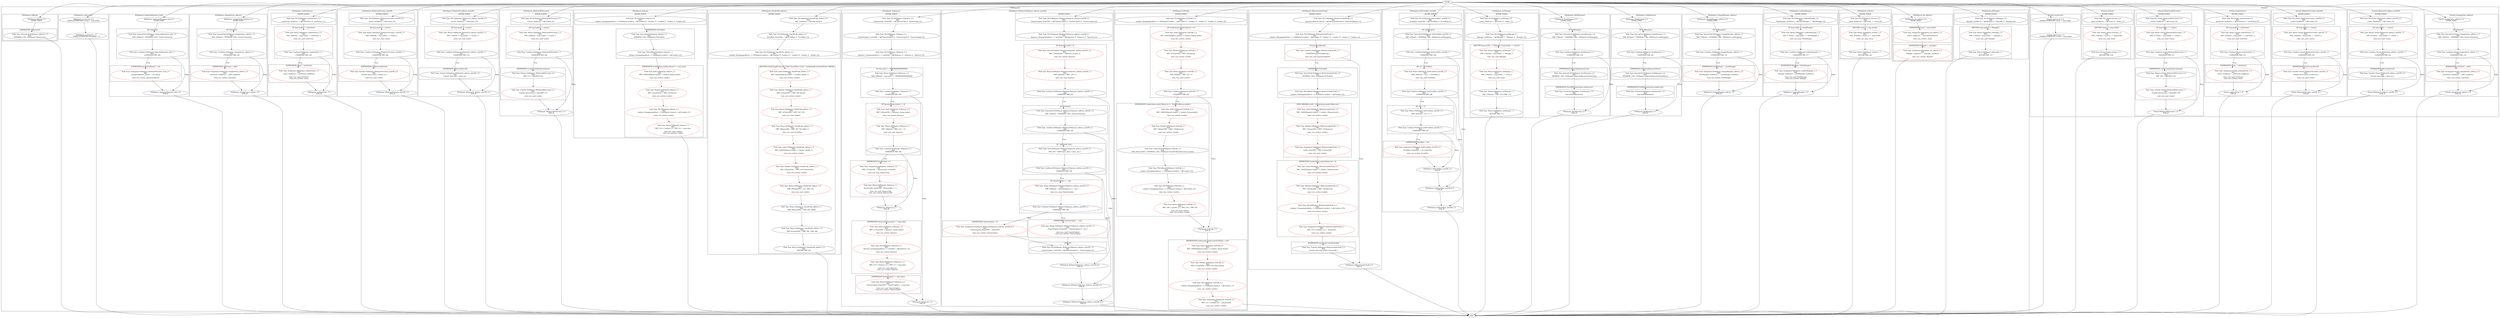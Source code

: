 strict digraph {
subgraph cluster_EthDeposit  {
label = "[EthDeposit]" 
subgraph cluster_EthDeposit_ToSponsor {
label = "[EthDeposit_ToSponsor]" 
subgraph cluster_EthDeposit_ToSponsor_1_0 {
label = "[IF msg.value >= 1000000000000000000]" 
"EthDeposit_ToSponsor_1_1" [label="Node Type: Condition EthDeposit_ToSponsor_1_1
SSA:
CONDITION TMP_189
" color="black"];

"EthDeposit_ToSponsor_1_0" [label="Node Type: Binary EthDeposit_ToSponsor_1_0
SSA:
TMP_189(bool) = msg.value >= 1000000000000000000
" color="black"];

}
subgraph cluster_EthDeposit_ToSponsor_2_0 {
label = "[IF Sponsors[msg.sender] == 0]" 
"EthDeposit_ToSponsor_2_0" [label="Node Type: Index EthDeposit_ToSponsor_2_0
SSA:
REF_116(uint256) -> Sponsors_1[msg.sender]

state_vars_written: Sponsors" color="red"];

"EthDeposit_ToSponsor_2_1" [label="Node Type: Binary EthDeposit_ToSponsor_2_1
SSA:
TMP_190(bool) = REF_116 == 0

state_vars_read: Sponsors" color="red"];

"EthDeposit_ToSponsor_2_2" [label="Node Type: Condition EthDeposit_ToSponsor_2_2
SSA:
CONDITION TMP_190
" color="black"];

}
subgraph cluster_EthDeposit_ToSponsor_3_0 {
label = "[EXPRESSION SponsorsQty ++]" 
"EthDeposit_ToSponsor_3_0" [label="Node Type: Assignment EthDeposit_ToSponsor_3_0
SSA:
TMP_191(uint256) := SponsorsQty_1(uint256)

state_vars_read: SponsorsQty" color="red"];

"EthDeposit_ToSponsor_3_1" [label="Node Type: Binary EthDeposit_ToSponsor_3_1
SSA:
SponsorsQty_2(uint256) = SponsorsQty_1 + 1

state_vars_read: SponsorsQty
state_vars_written: SponsorsQty" color="red"];

}
subgraph cluster_EthDeposit_ToSponsor_5_0 {
label = "[EXPRESSION Sponsors[msg.sender] += msg.value]" 
"EthDeposit_ToSponsor_5_0" [label="Node Type: Index EthDeposit_ToSponsor_5_0
SSA:
REF_117(uint256) -> Sponsors_1[msg.sender]

state_vars_written: Sponsors" color="red"];

"EthDeposit_ToSponsor_5_2" [label="Node Type: Binary EthDeposit_ToSponsor_5_2
SSA:
REF_117(-> Sponsors_2) = REF_117 + msg.value

state_vars_read: Sponsors
state_vars_written: Sponsors" color="red"];

"EthDeposit_ToSponsor_5_1" [label="Node Type: Phi EthDeposit_ToSponsor_5_1
SSA:
Sponsors_2(mapping(address => uint256)) := ϕ(['Sponsors_1'])

state_vars_written: Sponsors" color="red"];

}
subgraph cluster_EthDeposit_ToSponsor_6_0 {
label = "[EXPRESSION CharterCapital += msg.value]" 
"EthDeposit_ToSponsor_6_0" [label="Node Type: Binary EthDeposit_ToSponsor_6_0
SSA:
CharterCapital_2(uint256) = CharterCapital_1 + msg.value

state_vars_read: CharterCapital
state_vars_written: CharterCapital" color="red"];

}
subgraph cluster_EthDeposit_ToSponsor_0_0 {
label = "[ENTRY_POINT]" 
"EthDeposit_ToSponsor_0_0" [label="Node Type: Phi EthDeposit_ToSponsor_0_0
SSA:
SponsorsQty_1(uint256) := ϕ(['SponsorsQty_0', 'SponsorsQty_2'])
" color="black"];

"EthDeposit_ToSponsor_0_1" [label="Node Type: Phi EthDeposit_ToSponsor_0_1
SSA:
CharterCapital_1(uint256) := ϕ(['CharterCapital_2', 'CharterCapital_0', 'CharterCapital_4'])
" color="black"];

"EthDeposit_ToSponsor_0_2" [label="Node Type: Phi EthDeposit_ToSponsor_0_2
SSA:
Sponsors_1(mapping(address => uint256)) := ϕ(['Sponsors_3', 'Sponsors_2', 'Sponsors_0'])
" color="black"];

}
"EthDeposit_ToSponsor_7_0" [label="EthDeposit_ToSponsor_7_0
END_IF"];

"EthDeposit_ToSponsor_4_0" [label="EthDeposit_ToSponsor_4_0
END_IF"];

}
subgraph cluster_EthDeposit_canManage {
label = "[EthDeposit_canManage]" 
subgraph cluster_EthDeposit_canManage_1_0 {
label = "[RETURN (msg.sender == Manager || msg.sender == owner)]" 
"EthDeposit_canManage_1_1" [label="Node Type: Binary EthDeposit_canManage_1_1
SSA:
TMP_174(bool) = msg.sender == owner_2

state_vars_read: owner" color="red"];

"EthDeposit_canManage_1_2" [label="Node Type: Binary EthDeposit_canManage_1_2
SSA:
TMP_175(bool) = TMP_173 || TMP_174
" color="black"];

"EthDeposit_canManage_1_3" [label="Node Type: Return EthDeposit_canManage_1_3
SSA:
RETURN TMP_175
" color="black"];

"EthDeposit_canManage_1_0" [label="Node Type: Binary EthDeposit_canManage_1_0
SSA:
TMP_173(bool) = msg.sender == Manager_3

state_vars_read: Manager" color="red"];

}
subgraph cluster_EthDeposit_canManage_0_0 {
label = "[ENTRY_POINT]" 
"EthDeposit_canManage_0_0" [label="Node Type: Phi EthDeposit_canManage_0_0
SSA:
owner_2(address) := ϕ(['owner_0', 'owner_1'])
" color="black"];

"EthDeposit_canManage_0_1" [label="Node Type: Phi EthDeposit_canManage_0_1
SSA:
Manager_3(address) := ϕ(['Manager_1', 'Manager_4', 'Manager_0'])
" color="black"];

}
}
subgraph cluster_EthDeposit_ChangeManager_address {
label = "[EthDeposit_ChangeManager_address]" 
subgraph cluster_EthDeposit_ChangeManager_address_1_0 {
label = "[IF canManage()]" 
"EthDeposit_ChangeManager_address_1_0" [label="Node Type: InternalCall EthDeposit_ChangeManager_address_1_0
SSA:
TMP_176(bool) = INTERNAL_CALL, EthDeposit.canManage()()
" color="black"];

"EthDeposit_ChangeManager_address_1_1" [label="Node Type: Condition EthDeposit_ChangeManager_address_1_1
SSA:
CONDITION TMP_176
" color="black"];

}
subgraph cluster_EthDeposit_ChangeManager_address_2_0 {
label = "[EXPRESSION NewManager = _newManager]" 
"EthDeposit_ChangeManager_address_2_0" [label="Node Type: Assignment EthDeposit_ChangeManager_address_2_0
SSA:
NewManager_1(address) := _newManager_1(address)

state_vars_written: NewManager" color="red"];

}
"EthDeposit_ChangeManager_address_0_0" [label="EthDeposit_ChangeManager_address_0_0
ENTRY_POINT"];

"EthDeposit_ChangeManager_address_3_0" [label="EthDeposit_ChangeManager_address_3_0
END_IF"];

}
subgraph cluster_EthDeposit_ConfirmManager {
label = "[EthDeposit_ConfirmManager]" 
subgraph cluster_EthDeposit_ConfirmManager_0_0 {
label = "[ENTRY_POINT]" 
"EthDeposit_ConfirmManager_0_0" [label="Node Type: Phi EthDeposit_ConfirmManager_0_0
SSA:
NewManager_2(address) := ϕ(['NewManager_1', 'NewManager_0'])
" color="black"];

}
subgraph cluster_EthDeposit_ConfirmManager_1_0 {
label = "[IF msg.sender == NewManager]" 
"EthDeposit_ConfirmManager_1_0" [label="Node Type: Binary EthDeposit_ConfirmManager_1_0
SSA:
TMP_177(bool) = msg.sender == NewManager_2

state_vars_read: NewManager" color="red"];

"EthDeposit_ConfirmManager_1_1" [label="Node Type: Condition EthDeposit_ConfirmManager_1_1
SSA:
CONDITION TMP_177
" color="black"];

}
subgraph cluster_EthDeposit_ConfirmManager_2_0 {
label = "[EXPRESSION Manager = NewManager]" 
"EthDeposit_ConfirmManager_2_0" [label="Node Type: Assignment EthDeposit_ConfirmManager_2_0
SSA:
Manager_4(address) := NewManager_2(address)

state_vars_read: NewManager
state_vars_written: Manager" color="red"];

}
"EthDeposit_ConfirmManager_3_0" [label="EthDeposit_ConfirmManager_3_0
END_IF"];

}
subgraph cluster_EthDeposit_WithdrawToSponsor_address_uint256 {
label = "[EthDeposit_WithdrawToSponsor_address_uint256]" 
subgraph cluster_EthDeposit_WithdrawToSponsor_address_uint256_0_0 {
label = "[ENTRY_POINT]" 
"EthDeposit_WithdrawToSponsor_address_uint256_0_0" [label="Node Type: Phi EthDeposit_WithdrawToSponsor_address_uint256_0_0
SSA:
CharterCapital_3(uint256) := ϕ(['CharterCapital_2', 'CharterCapital_0', 'CharterCapital_4'])
" color="black"];

"EthDeposit_WithdrawToSponsor_address_uint256_0_1" [label="Node Type: Phi EthDeposit_WithdrawToSponsor_address_uint256_0_1
SSA:
Sponsors_3(mapping(address => uint256)) := ϕ(['Sponsors_3', 'Sponsors_2', 'Sponsors_0'])
" color="black"];

}
subgraph cluster_EthDeposit_WithdrawToSponsor_address_uint256_7_0 {
label = "[END_IF]" 
"EthDeposit_WithdrawToSponsor_address_uint256_7_0" [label="Node Type: Phi EthDeposit_WithdrawToSponsor_address_uint256_7_0
SSA:
CharterCapital_7(uint256) := ϕ(['CharterCapital_5', 'CharterCapital_6'])
" color="black"];

}
subgraph cluster_EthDeposit_WithdrawToSponsor_address_uint256_1_0 {
label = "[IF Sponsors[_addr] > 0]" 
"EthDeposit_WithdrawToSponsor_address_uint256_1_0" [label="Node Type: Index EthDeposit_WithdrawToSponsor_address_uint256_1_0
SSA:
REF_118(uint256) -> Sponsors_3[_addr_1]

state_vars_written: Sponsors" color="red"];

"EthDeposit_WithdrawToSponsor_address_uint256_1_1" [label="Node Type: Binary EthDeposit_WithdrawToSponsor_address_uint256_1_1
SSA:
TMP_192(bool) = REF_118 > 0

state_vars_read: Sponsors" color="red"];

"EthDeposit_WithdrawToSponsor_address_uint256_1_2" [label="Node Type: Condition EthDeposit_WithdrawToSponsor_address_uint256_1_2
SSA:
CONDITION TMP_192
" color="black"];

}
subgraph cluster_EthDeposit_WithdrawToSponsor_address_uint256_2_0 {
label = "[IF isOwner()]" 
"EthDeposit_WithdrawToSponsor_address_uint256_2_0" [label="Node Type: InternalCall EthDeposit_WithdrawToSponsor_address_uint256_2_0
SSA:
TMP_193(bool) = INTERNAL_CALL, Owned.isOwner()()
" color="black"];

"EthDeposit_WithdrawToSponsor_address_uint256_2_1" [label="Node Type: Condition EthDeposit_WithdrawToSponsor_address_uint256_2_1
SSA:
CONDITION TMP_193
" color="black"];

}
subgraph cluster_EthDeposit_WithdrawToSponsor_address_uint256_3_0 {
label = "[IF _addr.send(_wei)]" 
"EthDeposit_WithdrawToSponsor_address_uint256_3_0" [label="Node Type: Send EthDeposit_WithdrawToSponsor_address_uint256_3_0
SSA:
TMP_194 = SEND dest:_addr_1 value:_wei_1
" color="black"];

"EthDeposit_WithdrawToSponsor_address_uint256_3_1" [label="Node Type: Condition EthDeposit_WithdrawToSponsor_address_uint256_3_1
SSA:
CONDITION TMP_194
" color="black"];

}
subgraph cluster_EthDeposit_WithdrawToSponsor_address_uint256_4_0 {
label = "[IF CharterCapital >= _wei]" 
"EthDeposit_WithdrawToSponsor_address_uint256_4_0" [label="Node Type: Binary EthDeposit_WithdrawToSponsor_address_uint256_4_0
SSA:
TMP_195(bool) = CharterCapital_4 >= _wei_1

state_vars_read: CharterCapital" color="red"];

"EthDeposit_WithdrawToSponsor_address_uint256_4_1" [label="Node Type: Condition EthDeposit_WithdrawToSponsor_address_uint256_4_1
SSA:
CONDITION TMP_195
" color="black"];

}
subgraph cluster_EthDeposit_WithdrawToSponsor_address_uint256_5_0 {
label = "[EXPRESSION CharterCapital -= _wei]" 
"EthDeposit_WithdrawToSponsor_address_uint256_5_0" [label="Node Type: Binary EthDeposit_WithdrawToSponsor_address_uint256_5_0
SSA:
CharterCapital_5(uint256) = CharterCapital_4 - _wei_1

state_vars_read: CharterCapital
state_vars_written: CharterCapital" color="red"];

}
subgraph cluster_EthDeposit_WithdrawToSponsor_address_uint256_6_0 {
label = "[EXPRESSION CharterCapital = 0]" 
"EthDeposit_WithdrawToSponsor_address_uint256_6_0" [label="Node Type: Assignment EthDeposit_WithdrawToSponsor_address_uint256_6_0
SSA:
CharterCapital_6(uint256) := 0(uint256)

state_vars_written: CharterCapital" color="red"];

}
"EthDeposit_WithdrawToSponsor_address_uint256_10_0" [label="EthDeposit_WithdrawToSponsor_address_uint256_10_0
END_IF"];

"EthDeposit_WithdrawToSponsor_address_uint256_9_0" [label="EthDeposit_WithdrawToSponsor_address_uint256_9_0
END_IF"];

"EthDeposit_WithdrawToSponsor_address_uint256_8_0" [label="EthDeposit_WithdrawToSponsor_address_uint256_8_0
END_IF"];

}
subgraph cluster_EthDeposit_StartPaymens {
label = "[EthDeposit_StartPaymens]" 
subgraph cluster_EthDeposit_StartPaymens_1_0 {
label = "[IF canManage()]" 
"EthDeposit_StartPaymens_1_0" [label="Node Type: InternalCall EthDeposit_StartPaymens_1_0
SSA:
TMP_178(bool) = INTERNAL_CALL, EthDeposit.canManage()()
" color="black"];

"EthDeposit_StartPaymens_1_1" [label="Node Type: Condition EthDeposit_StartPaymens_1_1
SSA:
CONDITION TMP_178
" color="black"];

}
subgraph cluster_EthDeposit_StartPaymens_2_0 {
label = "[EXPRESSION AuthorizePayments(true)]" 
"EthDeposit_StartPaymens_2_0" [label="Node Type: InternalCall EthDeposit_StartPaymens_2_0
SSA:
INTERNAL_CALL, EthDeposit.AuthorizePayments(bool)(True)
" color="black"];

}
subgraph cluster_EthDeposit_StartPaymens_3_0 {
label = "[EXPRESSION StartOfPayments(msg.sender,now)]" 
"EthDeposit_StartPaymens_3_0" [label="Node Type: EventCall EthDeposit_StartPaymens_3_0
SSA:
Emit StartOfPayments()
" color="black"];

}
"EthDeposit_StartPaymens_0_0" [label="EthDeposit_StartPaymens_0_0
ENTRY_POINT"];

"EthDeposit_StartPaymens_4_0" [label="EthDeposit_StartPaymens_4_0
END_IF"];

}
subgraph cluster_EthDeposit_Deposit {
label = "[EthDeposit_Deposit]" 
subgraph cluster_EthDeposit_Deposit_1_0 {
label = "[EXPRESSION FixProfit()]" 
"EthDeposit_Deposit_1_0" [label="Node Type: InternalCall EthDeposit_Deposit_1_0
SSA:
INTERNAL_CALL, EthDeposit.FixProfit()()
" color="black"];

"EthDeposit_Deposit_1_1" [label="Node Type: PhiCallback EthDeposit_Deposit_1_1
SSA:
Lenders_2(mapping(address => EthDeposit.Lender)) := ϕ(['Lenders_8'])
" color="black"];

}
subgraph cluster_EthDeposit_Deposit_0_0 {
label = "[ENTRY_POINT]" 
"EthDeposit_Deposit_0_0" [label="Node Type: Phi EthDeposit_Deposit_0_0
SSA:
Lenders_1(mapping(address => EthDeposit.Lender)) := ϕ(['Lenders_8', 'Lenders_11', 'Lenders_0', 'Lenders_3', 'Lenders_4'])
" color="black"];

}
subgraph cluster_EthDeposit_Deposit_2_0 {
label = "[EXPRESSION Lenders[msg.sender].Amount += msg.value]" 
"EthDeposit_Deposit_2_0" [label="Node Type: Index EthDeposit_Deposit_2_0
SSA:
REF_120(EthDeposit.Lender) -> Lenders_2[msg.sender]

state_vars_written: Lenders" color="red"];

"EthDeposit_Deposit_2_1" [label="Node Type: Member EthDeposit_Deposit_2_1
SSA:
REF_121(uint256) -> REF_120.Amount

state_vars_written: Lenders" color="red"];

"EthDeposit_Deposit_2_3" [label="Node Type: Binary EthDeposit_Deposit_2_3
SSA:
REF_121(-> Lenders_3) = REF_121 + msg.value

state_vars_read: Lenders
state_vars_written: Lenders" color="red"];

"EthDeposit_Deposit_2_2" [label="Node Type: Phi EthDeposit_Deposit_2_2
SSA:
Lenders_3(mapping(address => EthDeposit.Lender)) := ϕ(['Lenders_2'])

state_vars_written: Lenders" color="red"];

}
}
subgraph cluster_EthDeposit_StopPaymens {
label = "[EthDeposit_StopPaymens]" 
subgraph cluster_EthDeposit_StopPaymens_1_0 {
label = "[IF canManage()]" 
"EthDeposit_StopPaymens_1_0" [label="Node Type: InternalCall EthDeposit_StopPaymens_1_0
SSA:
TMP_181(bool) = INTERNAL_CALL, EthDeposit.canManage()()
" color="black"];

"EthDeposit_StopPaymens_1_1" [label="Node Type: Condition EthDeposit_StopPaymens_1_1
SSA:
CONDITION TMP_181
" color="black"];

}
subgraph cluster_EthDeposit_StopPaymens_2_0 {
label = "[EXPRESSION AuthorizePayments(false)]" 
"EthDeposit_StopPaymens_2_0" [label="Node Type: InternalCall EthDeposit_StopPaymens_2_0
SSA:
INTERNAL_CALL, EthDeposit.AuthorizePayments(bool)(False)
" color="black"];

}
subgraph cluster_EthDeposit_StopPaymens_3_0 {
label = "[EXPRESSION EndOfPayments(msg.sender,now)]" 
"EthDeposit_StopPaymens_3_0" [label="Node Type: EventCall EthDeposit_StopPaymens_3_0
SSA:
Emit EndOfPayments()
" color="black"];

}
"EthDeposit_StopPaymens_0_0" [label="EthDeposit_StopPaymens_0_0
ENTRY_POINT"];

"EthDeposit_StopPaymens_4_0" [label="EthDeposit_StopPaymens_4_0
END_IF"];

}
subgraph cluster_EthDeposit_AuthorizePayments_bool {
label = "[EthDeposit_AuthorizePayments_bool]" 
subgraph cluster_EthDeposit_AuthorizePayments_bool_1_0 {
label = "[IF isOwner()]" 
"EthDeposit_AuthorizePayments_bool_1_0" [label="Node Type: InternalCall EthDeposit_AuthorizePayments_bool_1_0
SSA:
TMP_184(bool) = INTERNAL_CALL, Owned.isOwner()()
" color="black"];

"EthDeposit_AuthorizePayments_bool_1_1" [label="Node Type: Condition EthDeposit_AuthorizePayments_bool_1_1
SSA:
CONDITION TMP_184
" color="black"];

}
subgraph cluster_EthDeposit_AuthorizePayments_bool_2_0 {
label = "[EXPRESSION paymentsAllowed = val]" 
"EthDeposit_AuthorizePayments_bool_2_0" [label="Node Type: Assignment EthDeposit_AuthorizePayments_bool_2_0
SSA:
paymentsAllowed_1(bool) := val_1(bool)

state_vars_written: paymentsAllowed" color="red"];

}
"EthDeposit_AuthorizePayments_bool_3_0" [label="EthDeposit_AuthorizePayments_bool_3_0
END_IF"];

"EthDeposit_AuthorizePayments_bool_0_0" [label="EthDeposit_AuthorizePayments_bool_0_0
ENTRY_POINT"];

}
subgraph cluster_EthDeposit_SetPrcntRate_uint256 {
label = "[EthDeposit_SetPrcntRate_uint256]" 
subgraph cluster_EthDeposit_SetPrcntRate_uint256_0_0 {
label = "[ENTRY_POINT]" 
"EthDeposit_SetPrcntRate_uint256_0_0" [label="Node Type: Phi EthDeposit_SetPrcntRate_uint256_0_0
SSA:
PrcntRate_1(uint256) := ϕ(['PrcntRate_0', 'PrcntRate_2'])
" color="black"];

}
subgraph cluster_EthDeposit_SetPrcntRate_uint256_1_0 {
label = "[IF canManage()]" 
"EthDeposit_SetPrcntRate_uint256_1_0" [label="Node Type: InternalCall EthDeposit_SetPrcntRate_uint256_1_0
SSA:
TMP_185(bool) = INTERNAL_CALL, EthDeposit.canManage()()
" color="black"];

"EthDeposit_SetPrcntRate_uint256_1_1" [label="Node Type: Condition EthDeposit_SetPrcntRate_uint256_1_1
SSA:
CONDITION TMP_185
" color="black"];

}
subgraph cluster_EthDeposit_SetPrcntRate_uint256_2_0 {
label = "[IF val != PrcntRate]" 
"EthDeposit_SetPrcntRate_uint256_2_0" [label="Node Type: Binary EthDeposit_SetPrcntRate_uint256_2_0
SSA:
TMP_186(bool) = val_1 != PrcntRate_2

state_vars_read: PrcntRate" color="red"];

"EthDeposit_SetPrcntRate_uint256_2_1" [label="Node Type: Condition EthDeposit_SetPrcntRate_uint256_2_1
SSA:
CONDITION TMP_186
" color="black"];

}
subgraph cluster_EthDeposit_SetPrcntRate_uint256_3_0 {
label = "[IF val >= 1]" 
"EthDeposit_SetPrcntRate_uint256_3_0" [label="Node Type: Binary EthDeposit_SetPrcntRate_uint256_3_0
SSA:
TMP_187(bool) = val_1 >= 1
" color="black"];

"EthDeposit_SetPrcntRate_uint256_3_1" [label="Node Type: Condition EthDeposit_SetPrcntRate_uint256_3_1
SSA:
CONDITION TMP_187
" color="black"];

}
subgraph cluster_EthDeposit_SetPrcntRate_uint256_4_0 {
label = "[EXPRESSION PrcntRate = val]" 
"EthDeposit_SetPrcntRate_uint256_4_0" [label="Node Type: Assignment EthDeposit_SetPrcntRate_uint256_4_0
SSA:
PrcntRate_3(uint256) := val_1(uint256)

state_vars_written: PrcntRate" color="red"];

}
"EthDeposit_SetPrcntRate_uint256_7_0" [label="EthDeposit_SetPrcntRate_uint256_7_0
END_IF"];

"EthDeposit_SetPrcntRate_uint256_6_0" [label="EthDeposit_SetPrcntRate_uint256_6_0
END_IF"];

"EthDeposit_SetPrcntRate_uint256_5_0" [label="EthDeposit_SetPrcntRate_uint256_5_0
END_IF"];

}
subgraph cluster_EthDeposit_fallback {
label = "[EthDeposit_fallback]" 
subgraph cluster_EthDeposit_fallback_1_0 {
label = "[EXPRESSION ToSponsor()]" 
"EthDeposit_fallback_1_0" [label="Node Type: InternalCall EthDeposit_fallback_1_0
SSA:
INTERNAL_CALL, EthDeposit.ToSponsor()()
" color="black"];

}
"EthDeposit_fallback_0_0" [label="EthDeposit_fallback_0_0
ENTRY_POINT"];

}
subgraph cluster_EthDeposit_CheckProfit_address {
label = "[EthDeposit_CheckProfit_address]" 
subgraph cluster_EthDeposit_CheckProfit_address_0_0 {
label = "[ENTRY_POINT]" 
"EthDeposit_CheckProfit_address_0_0" [label="Node Type: Phi EthDeposit_CheckProfit_address_0_0
SSA:
addr_1(address) := ϕ(['msg.sender'])
" color="black"];

"EthDeposit_CheckProfit_address_0_1" [label="Node Type: Phi EthDeposit_CheckProfit_address_0_1
SSA:
PrcntRate_4(uint256) := ϕ(['PrcntRate_0', 'PrcntRate_2'])
" color="black"];

"EthDeposit_CheckProfit_address_0_2" [label="Node Type: Phi EthDeposit_CheckProfit_address_0_2
SSA:
Lenders_4(mapping(address => EthDeposit.Lender)) := ϕ(['Lenders_8', 'Lenders_11', 'Lenders_0', 'Lenders_3', 'Lenders_4'])
" color="black"];

}
subgraph cluster_EthDeposit_CheckProfit_address_1_0 {
label = "[RETURN ((Lenders[addr].Amount / 100) * PrcntRate) * ((now - Lenders[addr].LastLendTime) / 86400)]" 
"EthDeposit_CheckProfit_address_1_0" [label="Node Type: Index EthDeposit_CheckProfit_address_1_0
SSA:
REF_122(EthDeposit.Lender) -> Lenders_4[addr_1]

state_vars_written: Lenders" color="red"];

"EthDeposit_CheckProfit_address_1_1" [label="Node Type: Member EthDeposit_CheckProfit_address_1_1
SSA:
REF_123(uint256) -> REF_122.Amount

state_vars_written: Lenders" color="red"];

"EthDeposit_CheckProfit_address_1_2" [label="Node Type: Binary EthDeposit_CheckProfit_address_1_2
SSA:
TMP_197(uint256) = REF_123 / 100

state_vars_read: Lenders" color="red"];

"EthDeposit_CheckProfit_address_1_3" [label="Node Type: Binary EthDeposit_CheckProfit_address_1_3
SSA:
TMP_198(uint256) = TMP_197 * PrcntRate_4

state_vars_read: PrcntRate" color="red"];

"EthDeposit_CheckProfit_address_1_4" [label="Node Type: Index EthDeposit_CheckProfit_address_1_4
SSA:
REF_124(EthDeposit.Lender) -> Lenders_4[addr_1]

state_vars_written: Lenders" color="red"];

"EthDeposit_CheckProfit_address_1_5" [label="Node Type: Member EthDeposit_CheckProfit_address_1_5
SSA:
REF_125(uint256) -> REF_124.LastLendTime

state_vars_written: Lenders" color="red"];

"EthDeposit_CheckProfit_address_1_6" [label="Node Type: Binary EthDeposit_CheckProfit_address_1_6
SSA:
TMP_199(uint256) = now - REF_125

state_vars_read: Lenders" color="red"];

"EthDeposit_CheckProfit_address_1_7" [label="Node Type: Binary EthDeposit_CheckProfit_address_1_7
SSA:
TMP_200(uint256) = TMP_199 / 86400
" color="black"];

"EthDeposit_CheckProfit_address_1_8" [label="Node Type: Binary EthDeposit_CheckProfit_address_1_8
SSA:
TMP_201(uint256) = TMP_198 * TMP_200
" color="black"];

"EthDeposit_CheckProfit_address_1_9" [label="Node Type: Return EthDeposit_CheckProfit_address_1_9
SSA:
RETURN TMP_201
" color="black"];

}
}
subgraph cluster_EthDeposit_changeOwner_address {
label = "[EthDeposit_changeOwner_address]" 
subgraph cluster_EthDeposit_changeOwner_address_1_0 {
label = "[IF isOwner()]" 
"EthDeposit_changeOwner_address_1_0" [label="Node Type: InternalCall EthDeposit_changeOwner_address_1_0
SSA:
TMP_163(bool) = INTERNAL_CALL, Owned.isOwner()()
" color="black"];

"EthDeposit_changeOwner_address_1_1" [label="Node Type: Condition EthDeposit_changeOwner_address_1_1
SSA:
CONDITION TMP_163
" color="black"];

}
subgraph cluster_EthDeposit_changeOwner_address_2_0 {
label = "[EXPRESSION newOwner = addr]" 
"EthDeposit_changeOwner_address_2_0" [label="Node Type: Assignment EthDeposit_changeOwner_address_2_0
SSA:
newOwner_1(address) := addr_1(address)

state_vars_written: newOwner" color="red"];

}
"EthDeposit_changeOwner_address_0_0" [label="EthDeposit_changeOwner_address_0_0
ENTRY_POINT"];

"EthDeposit_changeOwner_address_3_0" [label="EthDeposit_changeOwner_address_3_0
END_IF"];

}
subgraph cluster_EthDeposit_confirmOwner {
label = "[EthDeposit_confirmOwner]" 
subgraph cluster_EthDeposit_confirmOwner_0_0 {
label = "[ENTRY_POINT]" 
"EthDeposit_confirmOwner_0_0" [label="Node Type: Phi EthDeposit_confirmOwner_0_0
SSA:
newOwner_2(address) := ϕ(['newOwner_0', 'newOwner_1'])
" color="black"];

}
subgraph cluster_EthDeposit_confirmOwner_1_0 {
label = "[IF msg.sender == newOwner]" 
"EthDeposit_confirmOwner_1_0" [label="Node Type: Binary EthDeposit_confirmOwner_1_0
SSA:
TMP_164(bool) = msg.sender == newOwner_2

state_vars_read: newOwner" color="red"];

"EthDeposit_confirmOwner_1_1" [label="Node Type: Condition EthDeposit_confirmOwner_1_1
SSA:
CONDITION TMP_164
" color="black"];

}
subgraph cluster_EthDeposit_confirmOwner_2_0 {
label = "[EXPRESSION owner = newOwner]" 
"EthDeposit_confirmOwner_2_0" [label="Node Type: Assignment EthDeposit_confirmOwner_2_0
SSA:
owner_1(address) := newOwner_2(address)

state_vars_read: newOwner
state_vars_written: owner" color="red"];

}
"EthDeposit_confirmOwner_3_0" [label="EthDeposit_confirmOwner_3_0
END_IF"];

}
subgraph cluster_EthDeposit_isOwner {
label = "[EthDeposit_isOwner]" 
subgraph cluster_EthDeposit_isOwner_0_0 {
label = "[ENTRY_POINT]" 
"EthDeposit_isOwner_0_0" [label="Node Type: Phi EthDeposit_isOwner_0_0
SSA:
owner_2(address) := ϕ(['owner_1', 'owner_0'])
" color="black"];

}
subgraph cluster_EthDeposit_isOwner_1_0 {
label = "[RETURN owner == msg.sender]" 
"EthDeposit_isOwner_1_0" [label="Node Type: Binary EthDeposit_isOwner_1_0
SSA:
TMP_165(bool) = owner_2 == msg.sender

state_vars_read: owner" color="red"];

"EthDeposit_isOwner_1_1" [label="Node Type: Return EthDeposit_isOwner_1_1
SSA:
RETURN TMP_165
" color="black"];

}
}
subgraph cluster_EthDeposit_FixProfit {
label = "[EthDeposit_FixProfit]" 
subgraph cluster_EthDeposit_FixProfit_0_0 {
label = "[ENTRY_POINT]" 
"EthDeposit_FixProfit_0_0" [label="Node Type: Phi EthDeposit_FixProfit_0_0
SSA:
Lenders_5(mapping(address => EthDeposit.Lender)) := ϕ(['Lenders_8', 'Lenders_11', 'Lenders_0', 'Lenders_3', 'Lenders_4'])
" color="black"];

}
subgraph cluster_EthDeposit_FixProfit_1_0 {
label = "[IF Lenders[msg.sender].Amount > 0]" 
"EthDeposit_FixProfit_1_0" [label="Node Type: Index EthDeposit_FixProfit_1_0
SSA:
REF_126(EthDeposit.Lender) -> Lenders_5[msg.sender]

state_vars_written: Lenders" color="red"];

"EthDeposit_FixProfit_1_1" [label="Node Type: Member EthDeposit_FixProfit_1_1
SSA:
REF_127(uint256) -> REF_126.Amount

state_vars_written: Lenders" color="red"];

"EthDeposit_FixProfit_1_2" [label="Node Type: Binary EthDeposit_FixProfit_1_2
SSA:
TMP_202(bool) = REF_127 > 0

state_vars_read: Lenders" color="red"];

"EthDeposit_FixProfit_1_3" [label="Node Type: Condition EthDeposit_FixProfit_1_3
SSA:
CONDITION TMP_202
" color="black"];

}
subgraph cluster_EthDeposit_FixProfit_2_0 {
label = "[EXPRESSION Lenders[msg.sender].Reserved += CheckProfit(msg.sender)]" 
"EthDeposit_FixProfit_2_0" [label="Node Type: Index EthDeposit_FixProfit_2_0
SSA:
REF_128(EthDeposit.Lender) -> Lenders_5[msg.sender]

state_vars_written: Lenders" color="red"];

"EthDeposit_FixProfit_2_1" [label="Node Type: Member EthDeposit_FixProfit_2_1
SSA:
REF_129(uint256) -> REF_128.Reserved

state_vars_written: Lenders" color="red"];

"EthDeposit_FixProfit_2_2" [label="Node Type: InternalCall EthDeposit_FixProfit_2_2
SSA:
TMP_203(uint256) = INTERNAL_CALL, EthDeposit.CheckProfit(address)(msg.sender)
" color="black"];

"EthDeposit_FixProfit_2_3" [label="Node Type: PhiCallback EthDeposit_FixProfit_2_3
SSA:
Lenders_6(mapping(address => EthDeposit.Lender)) := ϕ(['Lenders_4'])
" color="black"];

"EthDeposit_FixProfit_2_5" [label="Node Type: Binary EthDeposit_FixProfit_2_5
SSA:
REF_129(-> Lenders_7) = REF_129 + TMP_203

state_vars_read: Lenders
state_vars_written: Lenders" color="red"];

"EthDeposit_FixProfit_2_4" [label="Node Type: Phi EthDeposit_FixProfit_2_4
SSA:
Lenders_7(mapping(address => EthDeposit.Lender)) := ϕ(['Lenders_5'])

state_vars_written: Lenders" color="red"];

}
subgraph cluster_EthDeposit_FixProfit_4_0 {
label = "[EXPRESSION Lenders[msg.sender].LastLendTime = now]" 
"EthDeposit_FixProfit_4_0" [label="Node Type: Index EthDeposit_FixProfit_4_0
SSA:
REF_130(EthDeposit.Lender) -> Lenders_7[msg.sender]

state_vars_written: Lenders" color="red"];

"EthDeposit_FixProfit_4_1" [label="Node Type: Member EthDeposit_FixProfit_4_1
SSA:
REF_131(uint256) -> REF_130.LastLendTime

state_vars_written: Lenders" color="red"];

"EthDeposit_FixProfit_4_3" [label="Node Type: Assignment EthDeposit_FixProfit_4_3
SSA:
REF_131 (->Lenders_8) := now(uint256)

state_vars_written: Lenders" color="red"];

"EthDeposit_FixProfit_4_2" [label="Node Type: Phi EthDeposit_FixProfit_4_2
SSA:
Lenders_8(mapping(address => EthDeposit.Lender)) := ϕ(['Lenders_7'])

state_vars_written: Lenders" color="red"];

}
"EthDeposit_FixProfit_3_0" [label="EthDeposit_FixProfit_3_0
END_IF"];

}
subgraph cluster_EthDeposit_WthdrawAllToCreator {
label = "[EthDeposit_WthdrawAllToCreator]" 
subgraph cluster_EthDeposit_WthdrawAllToCreator_0_0 {
label = "[ENTRY_POINT]" 
"EthDeposit_WthdrawAllToCreator_0_0" [label="Node Type: Phi EthDeposit_WthdrawAllToCreator_0_0
SSA:
creator_1(address) := ϕ(['creator_0'])
" color="black"];

}
subgraph cluster_EthDeposit_WthdrawAllToCreator_1_0 {
label = "[IF msg.sender == creator]" 
"EthDeposit_WthdrawAllToCreator_1_0" [label="Node Type: Binary EthDeposit_WthdrawAllToCreator_1_0
SSA:
TMP_166(bool) = msg.sender == creator_1

state_vars_read: creator" color="red"];

"EthDeposit_WthdrawAllToCreator_1_1" [label="Node Type: Condition EthDeposit_WthdrawAllToCreator_1_1
SSA:
CONDITION TMP_166
" color="black"];

}
subgraph cluster_EthDeposit_WthdrawAllToCreator_2_0 {
label = "[EXPRESSION creator.transfer(this.balance)]" 
"EthDeposit_WthdrawAllToCreator_2_0" [label="Node Type: Balance EthDeposit_WthdrawAllToCreator_2_0
SSA:
REF_113 -> BALANCE this
" color="black"];

"EthDeposit_WthdrawAllToCreator_2_1" [label="Node Type: Transfer EthDeposit_WthdrawAllToCreator_2_1
SSA:
Transfer dest:creator_1 value:REF_113

state_vars_read: creator" color="red"];

}
"EthDeposit_WthdrawAllToCreator_3_0" [label="EthDeposit_WthdrawAllToCreator_3_0
END_IF"];

}
subgraph cluster_EthDeposit_WthdrawToCreator_uint256 {
label = "[EthDeposit_WthdrawToCreator_uint256]" 
subgraph cluster_EthDeposit_WthdrawToCreator_uint256_0_0 {
label = "[ENTRY_POINT]" 
"EthDeposit_WthdrawToCreator_uint256_0_0" [label="Node Type: Phi EthDeposit_WthdrawToCreator_uint256_0_0
SSA:
creator_2(address) := ϕ(['creator_0'])
" color="black"];

}
subgraph cluster_EthDeposit_WthdrawToCreator_uint256_1_0 {
label = "[IF msg.sender == creator]" 
"EthDeposit_WthdrawToCreator_uint256_1_0" [label="Node Type: Binary EthDeposit_WthdrawToCreator_uint256_1_0
SSA:
TMP_168(bool) = msg.sender == creator_2

state_vars_read: creator" color="red"];

"EthDeposit_WthdrawToCreator_uint256_1_1" [label="Node Type: Condition EthDeposit_WthdrawToCreator_uint256_1_1
SSA:
CONDITION TMP_168
" color="black"];

}
subgraph cluster_EthDeposit_WthdrawToCreator_uint256_2_0 {
label = "[EXPRESSION creator.transfer(val)]" 
"EthDeposit_WthdrawToCreator_uint256_2_0" [label="Node Type: Transfer EthDeposit_WthdrawToCreator_uint256_2_0
SSA:
Transfer dest:creator_2 value:val_1

state_vars_read: creator" color="red"];

}
"EthDeposit_WthdrawToCreator_uint256_3_0" [label="EthDeposit_WthdrawToCreator_uint256_3_0
END_IF"];

}
subgraph cluster_EthDeposit_WthdrawTo_address_uint256 {
label = "[EthDeposit_WthdrawTo_address_uint256]" 
subgraph cluster_EthDeposit_WthdrawTo_address_uint256_0_0 {
label = "[ENTRY_POINT]" 
"EthDeposit_WthdrawTo_address_uint256_0_0" [label="Node Type: Phi EthDeposit_WthdrawTo_address_uint256_0_0
SSA:
creator_3(address) := ϕ(['creator_0'])
" color="black"];

}
subgraph cluster_EthDeposit_WthdrawTo_address_uint256_1_0 {
label = "[IF msg.sender == creator]" 
"EthDeposit_WthdrawTo_address_uint256_1_0" [label="Node Type: Binary EthDeposit_WthdrawTo_address_uint256_1_0
SSA:
TMP_170(bool) = msg.sender == creator_3

state_vars_read: creator" color="red"];

"EthDeposit_WthdrawTo_address_uint256_1_1" [label="Node Type: Condition EthDeposit_WthdrawTo_address_uint256_1_1
SSA:
CONDITION TMP_170
" color="black"];

}
subgraph cluster_EthDeposit_WthdrawTo_address_uint256_2_0 {
label = "[EXPRESSION addr.transfer(val)]" 
"EthDeposit_WthdrawTo_address_uint256_2_0" [label="Node Type: Transfer EthDeposit_WthdrawTo_address_uint256_2_0
SSA:
Transfer dest:addr_1 value:val_1
" color="black"];

}
"EthDeposit_WthdrawTo_address_uint256_3_0" [label="EthDeposit_WthdrawTo_address_uint256_3_0
END_IF"];

}
subgraph cluster_EthDeposit_WitdrawLenderProfit {
label = "[EthDeposit_WitdrawLenderProfit]" 
subgraph cluster_EthDeposit_WitdrawLenderProfit_0_0 {
label = "[ENTRY_POINT]" 
"EthDeposit_WitdrawLenderProfit_0_0" [label="Node Type: Phi EthDeposit_WitdrawLenderProfit_0_0
SSA:
paymentsAllowed_2(bool) := ϕ(['paymentsAllowed_0', 'paymentsAllowed_1'])
" color="black"];

"EthDeposit_WitdrawLenderProfit_0_1" [label="Node Type: Phi EthDeposit_WitdrawLenderProfit_0_1
SSA:
Lenders_9(mapping(address => EthDeposit.Lender)) := ϕ(['Lenders_8', 'Lenders_11', 'Lenders_0', 'Lenders_3', 'Lenders_4'])
" color="black"];

}
subgraph cluster_EthDeposit_WitdrawLenderProfit_1_0 {
label = "[IF paymentsAllowed]" 
"EthDeposit_WitdrawLenderProfit_1_0" [label="Node Type: Condition EthDeposit_WitdrawLenderProfit_1_0
SSA:
CONDITION paymentsAllowed_2

state_vars_read: paymentsAllowed" color="red"];

}
subgraph cluster_EthDeposit_WitdrawLenderProfit_2_0 {
label = "[EXPRESSION FixProfit()]" 
"EthDeposit_WitdrawLenderProfit_2_0" [label="Node Type: InternalCall EthDeposit_WitdrawLenderProfit_2_0
SSA:
INTERNAL_CALL, EthDeposit.FixProfit()()
" color="black"];

"EthDeposit_WitdrawLenderProfit_2_1" [label="Node Type: PhiCallback EthDeposit_WitdrawLenderProfit_2_1
SSA:
Lenders_10(mapping(address => EthDeposit.Lender)) := ϕ(['Lenders_8'])
" color="black"];

}
subgraph cluster_EthDeposit_WitdrawLenderProfit_3_0 {
label = "[NEW VARIABLE profit = Lenders[msg.sender].Reserved]" 
"EthDeposit_WitdrawLenderProfit_3_0" [label="Node Type: Index EthDeposit_WitdrawLenderProfit_3_0
SSA:
REF_132(EthDeposit.Lender) -> Lenders_10[msg.sender]

state_vars_written: Lenders" color="red"];

"EthDeposit_WitdrawLenderProfit_3_1" [label="Node Type: Member EthDeposit_WitdrawLenderProfit_3_1
SSA:
REF_133(uint256) -> REF_132.Reserved

state_vars_written: Lenders" color="red"];

"EthDeposit_WitdrawLenderProfit_3_2" [label="Node Type: Assignment EthDeposit_WitdrawLenderProfit_3_2
SSA:
profit_1(uint256) := REF_133(uint256)

state_vars_read: Lenders" color="red"];

}
subgraph cluster_EthDeposit_WitdrawLenderProfit_4_0 {
label = "[EXPRESSION Lenders[msg.sender].Reserved = 0]" 
"EthDeposit_WitdrawLenderProfit_4_0" [label="Node Type: Index EthDeposit_WitdrawLenderProfit_4_0
SSA:
REF_134(EthDeposit.Lender) -> Lenders_10[msg.sender]

state_vars_written: Lenders" color="red"];

"EthDeposit_WitdrawLenderProfit_4_1" [label="Node Type: Member EthDeposit_WitdrawLenderProfit_4_1
SSA:
REF_135(uint256) -> REF_134.Reserved

state_vars_written: Lenders" color="red"];

"EthDeposit_WitdrawLenderProfit_4_3" [label="Node Type: Assignment EthDeposit_WitdrawLenderProfit_4_3
SSA:
REF_135 (->Lenders_11) := 0(uint256)

state_vars_written: Lenders" color="red"];

"EthDeposit_WitdrawLenderProfit_4_2" [label="Node Type: Phi EthDeposit_WitdrawLenderProfit_4_2
SSA:
Lenders_11(mapping(address => EthDeposit.Lender)) := ϕ(['Lenders_10'])

state_vars_written: Lenders" color="red"];

}
subgraph cluster_EthDeposit_WitdrawLenderProfit_5_0 {
label = "[EXPRESSION msg.sender.transfer(profit)]" 
"EthDeposit_WitdrawLenderProfit_5_0" [label="Node Type: Transfer EthDeposit_WitdrawLenderProfit_5_0
SSA:
Transfer dest:msg.sender value:profit_1
" color="black"];

}
"EthDeposit_WitdrawLenderProfit_6_0" [label="EthDeposit_WitdrawLenderProfit_6_0
END_IF"];

}
subgraph cluster_EthDeposit_init_address {
label = "[EthDeposit_init_address]" 
subgraph cluster_EthDeposit_init_address_1_0 {
label = "[EXPRESSION owner = msg.sender]" 
"EthDeposit_init_address_1_0" [label="Node Type: Assignment EthDeposit_init_address_1_0
SSA:
owner_1(address) := msg.sender(address)

state_vars_written: owner" color="red"];

}
subgraph cluster_EthDeposit_init_address_2_0 {
label = "[EXPRESSION Manager = _manager]" 
"EthDeposit_init_address_2_0" [label="Node Type: Assignment EthDeposit_init_address_2_0
SSA:
Manager_1(address) := _manager_1(address)

state_vars_written: Manager" color="red"];

}
"EthDeposit_init_address_0_0" [label="EthDeposit_init_address_0_0
ENTRY_POINT"];

}
subgraph cluster_EthDeposit_isManager {
label = "[EthDeposit_isManager]" 
subgraph cluster_EthDeposit_isManager_0_0 {
label = "[ENTRY_POINT]" 
"EthDeposit_isManager_0_0" [label="Node Type: Phi EthDeposit_isManager_0_0
SSA:
Manager_2(address) := ϕ(['Manager_1', 'Manager_4', 'Manager_0'])
" color="black"];

}
subgraph cluster_EthDeposit_isManager_1_0 {
label = "[RETURN (msg.sender == Manager)]" 
"EthDeposit_isManager_1_0" [label="Node Type: Binary EthDeposit_isManager_1_0
SSA:
TMP_172(bool) = msg.sender == Manager_2

state_vars_read: Manager" color="red"];

"EthDeposit_isManager_1_1" [label="Node Type: Return EthDeposit_isManager_1_1
SSA:
RETURN TMP_172
" color="black"];

}
}
subgraph cluster_EthDeposit_constructor {
label = "[EthDeposit_constructor]" 
"EthDeposit_constructor_1_0" [label="EthDeposit_constructor_1_0
OTHER_ENTRYPOINT PrcntRate = 5"];

"EthDeposit_constructor_0_0" [label="EthDeposit_constructor_0_0
OTHER_ENTRYPOINT creator = msg.sender"];

}
}
subgraph cluster_Owned  {
label = "[Owned]" 
subgraph cluster_Owned_confirmOwner {
label = "[Owned_confirmOwner]" 
subgraph cluster_Owned_confirmOwner_1_0 {
label = "[IF msg.sender == newOwner]" 
"Owned_confirmOwner_1_0" [label="Node Type: Binary Owned_confirmOwner_1_0
SSA:
TMP_155(bool) = msg.sender == newOwner_2

state_vars_read: newOwner" color="red"];

"Owned_confirmOwner_1_1" [label="Node Type: Condition Owned_confirmOwner_1_1
SSA:
CONDITION TMP_155
" color="black"];

}
subgraph cluster_Owned_confirmOwner_2_0 {
label = "[EXPRESSION owner = newOwner]" 
"Owned_confirmOwner_2_0" [label="Node Type: Assignment Owned_confirmOwner_2_0
SSA:
owner_1(address) := newOwner_2(address)

state_vars_read: newOwner
state_vars_written: owner" color="red"];

}
subgraph cluster_Owned_confirmOwner_0_0 {
label = "[ENTRY_POINT]" 
"Owned_confirmOwner_0_0" [label="Node Type: Phi Owned_confirmOwner_0_0
SSA:
newOwner_2(address) := ϕ(['newOwner_1', 'newOwner_0'])
" color="black"];

}
"Owned_confirmOwner_3_0" [label="Owned_confirmOwner_3_0
END_IF"];

}
subgraph cluster_Owned_isOwner {
label = "[Owned_isOwner]" 
subgraph cluster_Owned_isOwner_0_0 {
label = "[ENTRY_POINT]" 
"Owned_isOwner_0_0" [label="Node Type: Phi Owned_isOwner_0_0
SSA:
owner_2(address) := ϕ(['owner_0', 'owner_1'])
" color="black"];

}
subgraph cluster_Owned_isOwner_1_0 {
label = "[RETURN owner == msg.sender]" 
"Owned_isOwner_1_0" [label="Node Type: Binary Owned_isOwner_1_0
SSA:
TMP_156(bool) = owner_2 == msg.sender

state_vars_read: owner" color="red"];

"Owned_isOwner_1_1" [label="Node Type: Return Owned_isOwner_1_1
SSA:
RETURN TMP_156
" color="black"];

}
}
subgraph cluster_Owned_WthdrawAllToCreator {
label = "[Owned_WthdrawAllToCreator]" 
subgraph cluster_Owned_WthdrawAllToCreator_0_0 {
label = "[ENTRY_POINT]" 
"Owned_WthdrawAllToCreator_0_0" [label="Node Type: Phi Owned_WthdrawAllToCreator_0_0
SSA:
creator_1(address) := ϕ(['creator_0'])
" color="black"];

}
subgraph cluster_Owned_WthdrawAllToCreator_1_0 {
label = "[IF msg.sender == creator]" 
"Owned_WthdrawAllToCreator_1_0" [label="Node Type: Binary Owned_WthdrawAllToCreator_1_0
SSA:
TMP_157(bool) = msg.sender == creator_1

state_vars_read: creator" color="red"];

"Owned_WthdrawAllToCreator_1_1" [label="Node Type: Condition Owned_WthdrawAllToCreator_1_1
SSA:
CONDITION TMP_157
" color="black"];

}
subgraph cluster_Owned_WthdrawAllToCreator_2_0 {
label = "[EXPRESSION creator.transfer(this.balance)]" 
"Owned_WthdrawAllToCreator_2_0" [label="Node Type: Balance Owned_WthdrawAllToCreator_2_0
SSA:
REF_109 -> BALANCE this
" color="black"];

"Owned_WthdrawAllToCreator_2_1" [label="Node Type: Transfer Owned_WthdrawAllToCreator_2_1
SSA:
Transfer dest:creator_1 value:REF_109

state_vars_read: creator" color="red"];

}
"Owned_WthdrawAllToCreator_3_0" [label="Owned_WthdrawAllToCreator_3_0
END_IF"];

}
subgraph cluster_Owned_WthdrawToCreator_uint256 {
label = "[Owned_WthdrawToCreator_uint256]" 
subgraph cluster_Owned_WthdrawToCreator_uint256_0_0 {
label = "[ENTRY_POINT]" 
"Owned_WthdrawToCreator_uint256_0_0" [label="Node Type: Phi Owned_WthdrawToCreator_uint256_0_0
SSA:
creator_2(address) := ϕ(['creator_0'])
" color="black"];

}
subgraph cluster_Owned_WthdrawToCreator_uint256_1_0 {
label = "[IF msg.sender == creator]" 
"Owned_WthdrawToCreator_uint256_1_0" [label="Node Type: Binary Owned_WthdrawToCreator_uint256_1_0
SSA:
TMP_159(bool) = msg.sender == creator_2

state_vars_read: creator" color="red"];

"Owned_WthdrawToCreator_uint256_1_1" [label="Node Type: Condition Owned_WthdrawToCreator_uint256_1_1
SSA:
CONDITION TMP_159
" color="black"];

}
subgraph cluster_Owned_WthdrawToCreator_uint256_2_0 {
label = "[EXPRESSION creator.transfer(val)]" 
"Owned_WthdrawToCreator_uint256_2_0" [label="Node Type: Transfer Owned_WthdrawToCreator_uint256_2_0
SSA:
Transfer dest:creator_2 value:val_1

state_vars_read: creator" color="red"];

}
"Owned_WthdrawToCreator_uint256_3_0" [label="Owned_WthdrawToCreator_uint256_3_0
END_IF"];

}
subgraph cluster_Owned_WthdrawTo_address_uint256 {
label = "[Owned_WthdrawTo_address_uint256]" 
subgraph cluster_Owned_WthdrawTo_address_uint256_0_0 {
label = "[ENTRY_POINT]" 
"Owned_WthdrawTo_address_uint256_0_0" [label="Node Type: Phi Owned_WthdrawTo_address_uint256_0_0
SSA:
creator_3(address) := ϕ(['creator_0'])
" color="black"];

}
subgraph cluster_Owned_WthdrawTo_address_uint256_1_0 {
label = "[IF msg.sender == creator]" 
"Owned_WthdrawTo_address_uint256_1_0" [label="Node Type: Binary Owned_WthdrawTo_address_uint256_1_0
SSA:
TMP_161(bool) = msg.sender == creator_3

state_vars_read: creator" color="red"];

"Owned_WthdrawTo_address_uint256_1_1" [label="Node Type: Condition Owned_WthdrawTo_address_uint256_1_1
SSA:
CONDITION TMP_161
" color="black"];

}
subgraph cluster_Owned_WthdrawTo_address_uint256_2_0 {
label = "[EXPRESSION addr.transfer(val)]" 
"Owned_WthdrawTo_address_uint256_2_0" [label="Node Type: Transfer Owned_WthdrawTo_address_uint256_2_0
SSA:
Transfer dest:addr_1 value:val_1
" color="black"];

}
"Owned_WthdrawTo_address_uint256_3_0" [label="Owned_WthdrawTo_address_uint256_3_0
END_IF"];

}
subgraph cluster_Owned_changeOwner_address {
label = "[Owned_changeOwner_address]" 
subgraph cluster_Owned_changeOwner_address_1_0 {
label = "[IF isOwner()]" 
"Owned_changeOwner_address_1_0" [label="Node Type: InternalCall Owned_changeOwner_address_1_0
SSA:
TMP_154(bool) = INTERNAL_CALL, Owned.isOwner()()
" color="black"];

"Owned_changeOwner_address_1_1" [label="Node Type: Condition Owned_changeOwner_address_1_1
SSA:
CONDITION TMP_154
" color="black"];

}
subgraph cluster_Owned_changeOwner_address_2_0 {
label = "[EXPRESSION newOwner = addr]" 
"Owned_changeOwner_address_2_0" [label="Node Type: Assignment Owned_changeOwner_address_2_0
SSA:
newOwner_1(address) := addr_1(address)

state_vars_written: newOwner" color="red"];

}
"Owned_changeOwner_address_3_0" [label="Owned_changeOwner_address_3_0
END_IF"];

"Owned_changeOwner_address_0_0" [label="Owned_changeOwner_address_0_0
ENTRY_POINT"];

}
subgraph cluster_Owned_constructor {
label = "[Owned_constructor]" 
"Owned_constructor_0_0" [label="Owned_constructor_0_0
OTHER_ENTRYPOINT owner = msg.sender"];

"Owned_constructor_1_0" [label="Owned_constructor_1_0
OTHER_ENTRYPOINT creator = msg.sender"];

}
}
"EthDeposit_ToSponsor_2_0" -> "EthDeposit_ToSponsor_2_1" [color="black"]
"EthDeposit_WitdrawLenderProfit_3_1" -> "EthDeposit_WitdrawLenderProfit_3_2" [color="black"]
"EthDeposit_ToSponsor_2_1" -> "EthDeposit_ToSponsor_2_2" [color="black"]
"EthDeposit_WitdrawLenderProfit_4_0" -> "EthDeposit_WitdrawLenderProfit_4_1" [color="black"]
"EthDeposit_ToSponsor_2_2" -> "EthDeposit_ToSponsor_3_0" [label="True" color="black"]
"EthDeposit_WitdrawLenderProfit_3_2" -> "EthDeposit_WitdrawLenderProfit_4_0" [color="black"]
"EthDeposit_ToSponsor_2_2" -> "EthDeposit_ToSponsor_4_0" [label="False" color="black"]
"EthDeposit_WitdrawLenderProfit_4_1" -> "EthDeposit_WitdrawLenderProfit_4_2" [color="black"]
"EthDeposit_ToSponsor_3_0" -> "EthDeposit_ToSponsor_3_1" [color="black"]
"EthDeposit_WitdrawLenderProfit_4_2" -> "EthDeposit_WitdrawLenderProfit_4_3" [color="black"]
"EthDeposit_ToSponsor_5_0" -> "EthDeposit_ToSponsor_5_1" [color="black"]
"EthDeposit_ToSponsor_3_1" -> "EthDeposit_ToSponsor_4_0" [color="black"]
"EthDeposit_WitdrawLenderProfit_4_3" -> "EthDeposit_WitdrawLenderProfit_5_0" [color="black"]
"EthDeposit_WitdrawLenderProfit_5_0" -> "EthDeposit_WitdrawLenderProfit_6_0" [color="black"]
"EthDeposit_ToSponsor_4_0" -> "EthDeposit_ToSponsor_5_0" [color="black"]
"EthDeposit_ToSponsor_5_1" -> "EthDeposit_ToSponsor_5_2" [color="black"]
"EthDeposit_constructor_0_0" -> "EthDeposit_constructor_1_0" [color="black"]
"EthDeposit_WithdrawToSponsor_address_uint256_0_0" -> "EthDeposit_WithdrawToSponsor_address_uint256_0_1" [color="black"]
"EthDeposit_ToSponsor_5_2" -> "EthDeposit_ToSponsor_6_0" [color="black"]
"EthDeposit_ToSponsor_6_0" -> "EthDeposit_ToSponsor_7_0" [color="black"]
"EthDeposit_WithdrawToSponsor_address_uint256_1_0" -> "EthDeposit_WithdrawToSponsor_address_uint256_1_1" [color="black"]
"EthDeposit_WithdrawToSponsor_address_uint256_0_1" -> "EthDeposit_WithdrawToSponsor_address_uint256_1_0" [color="black"]
"EthDeposit_WithdrawToSponsor_address_uint256_1_1" -> "EthDeposit_WithdrawToSponsor_address_uint256_1_2" [color="black"]
"EthDeposit_WithdrawToSponsor_address_uint256_1_2" -> "EthDeposit_WithdrawToSponsor_address_uint256_2_0" [label="True" color="black"]
"EthDeposit_WithdrawToSponsor_address_uint256_1_2" -> "EthDeposit_WithdrawToSponsor_address_uint256_10_0" [label="False" color="black"]
"EthDeposit_WithdrawToSponsor_address_uint256_2_0" -> "EthDeposit_WithdrawToSponsor_address_uint256_2_1" [color="black"]
"EthDeposit_WithdrawToSponsor_address_uint256_2_1" -> "EthDeposit_WithdrawToSponsor_address_uint256_3_0" [label="True" color="black"]
"EthDeposit_WithdrawToSponsor_address_uint256_2_1" -> "EthDeposit_WithdrawToSponsor_address_uint256_9_0" [label="False" color="black"]
"EthDeposit_WithdrawToSponsor_address_uint256_3_0" -> "EthDeposit_WithdrawToSponsor_address_uint256_3_1" [color="black"]
"EthDeposit_WithdrawToSponsor_address_uint256_3_1" -> "EthDeposit_WithdrawToSponsor_address_uint256_4_0" [label="True" color="black"]
"EthDeposit_WithdrawToSponsor_address_uint256_3_1" -> "EthDeposit_WithdrawToSponsor_address_uint256_8_0" [label="False" color="black"]
"EthDeposit_WithdrawToSponsor_address_uint256_4_0" -> "EthDeposit_WithdrawToSponsor_address_uint256_4_1" [color="black"]
"Owned_isOwner_1_0" -> "Owned_isOwner_1_1" [color="black"]
"EthDeposit_WithdrawToSponsor_address_uint256_4_1" -> "EthDeposit_WithdrawToSponsor_address_uint256_5_0" [label="True" color="black"]
"EthDeposit_WithdrawToSponsor_address_uint256_4_1" -> "EthDeposit_WithdrawToSponsor_address_uint256_6_0" [label="False" color="black"]
"EthDeposit_Deposit_1_0" -> "EthDeposit_Deposit_1_1" [color="black"]
"EthDeposit_WithdrawToSponsor_address_uint256_5_0" -> "EthDeposit_WithdrawToSponsor_address_uint256_7_0" [color="black"]
"EthDeposit_WithdrawToSponsor_address_uint256_6_0" -> "EthDeposit_WithdrawToSponsor_address_uint256_7_0" [color="black"]
"EthDeposit_WithdrawToSponsor_address_uint256_7_0" -> "EthDeposit_WithdrawToSponsor_address_uint256_8_0" [color="black"]
"EthDeposit_WithdrawToSponsor_address_uint256_8_0" -> "EthDeposit_WithdrawToSponsor_address_uint256_9_0" [color="black"]
"EthDeposit_WithdrawToSponsor_address_uint256_9_0" -> "EthDeposit_WithdrawToSponsor_address_uint256_10_0" [color="black"]
"Owned_changeOwner_address_1_0" -> "Owned_changeOwner_address_1_1" [color="black"]
"EthDeposit_Deposit_0_0" -> "EthDeposit_Deposit_1_0" [color="black"]
"EthDeposit_Deposit_2_0" -> "EthDeposit_Deposit_2_1" [color="black"]
"Owned_changeOwner_address_0_0" -> "Owned_changeOwner_address_1_0" [color="black"]
"EthDeposit_Deposit_1_1" -> "EthDeposit_Deposit_2_0" [color="black"]
"Owned_changeOwner_address_1_1" -> "Owned_changeOwner_address_2_0" [label="True" color="black"]
"EthDeposit_Deposit_2_1" -> "EthDeposit_Deposit_2_2" [color="black"]
"Owned_changeOwner_address_1_1" -> "Owned_changeOwner_address_3_0" [label="False" color="black"]
"EthDeposit_isOwner_1_0" -> "EthDeposit_isOwner_1_1" [color="black"]
"EthDeposit_Deposit_2_2" -> "EthDeposit_Deposit_2_3" [color="black"]
"Owned_changeOwner_address_2_0" -> "Owned_changeOwner_address_3_0" [color="black"]
"EthDeposit_CheckProfit_address_0_0" -> "EthDeposit_CheckProfit_address_0_1" [color="black"]
"Owned_confirmOwner_1_0" -> "Owned_confirmOwner_1_1" [color="black"]
"EthDeposit_CheckProfit_address_0_1" -> "EthDeposit_CheckProfit_address_0_2" [color="black"]
"Owned_confirmOwner_0_0" -> "Owned_confirmOwner_1_0" [color="black"]
"EthDeposit_CheckProfit_address_1_0" -> "EthDeposit_CheckProfit_address_1_1" [color="black"]
"Owned_confirmOwner_1_1" -> "Owned_confirmOwner_2_0" [label="True" color="black"]
"EthDeposit_CheckProfit_address_0_2" -> "EthDeposit_CheckProfit_address_1_0" [color="black"]
"Owned_confirmOwner_1_1" -> "Owned_confirmOwner_3_0" [label="False" color="black"]
"EthDeposit_CheckProfit_address_1_1" -> "EthDeposit_CheckProfit_address_1_2" [color="black"]
"Owned_isOwner_0_0" -> "Owned_isOwner_1_0" [color="black"]
"EthDeposit_CheckProfit_address_1_2" -> "EthDeposit_CheckProfit_address_1_3" [color="black"]
"Owned_confirmOwner_2_0" -> "Owned_confirmOwner_3_0" [color="black"]
"EthDeposit_CheckProfit_address_1_3" -> "EthDeposit_CheckProfit_address_1_4" [color="black"]
"EthDeposit_changeOwner_address_1_0" -> "EthDeposit_changeOwner_address_1_1" [color="black"]
"EthDeposit_CheckProfit_address_1_4" -> "EthDeposit_CheckProfit_address_1_5" [color="black"]
"Owned_WthdrawAllToCreator_1_0" -> "Owned_WthdrawAllToCreator_1_1" [color="black"]
"EthDeposit_CheckProfit_address_1_5" -> "EthDeposit_CheckProfit_address_1_6" [color="black"]
"Owned_WthdrawAllToCreator_0_0" -> "Owned_WthdrawAllToCreator_1_0" [color="black"]
"EthDeposit_CheckProfit_address_1_6" -> "EthDeposit_CheckProfit_address_1_7" [color="black"]
"Owned_WthdrawAllToCreator_1_1" -> "Owned_WthdrawAllToCreator_2_0" [label="True" color="black"]
"EthDeposit_CheckProfit_address_1_7" -> "EthDeposit_CheckProfit_address_1_8" [color="black"]
"Owned_WthdrawAllToCreator_1_1" -> "Owned_WthdrawAllToCreator_3_0" [label="False" color="black"]
"EthDeposit_CheckProfit_address_1_8" -> "EthDeposit_CheckProfit_address_1_9" [color="black"]
"Owned_WthdrawAllToCreator_2_0" -> "Owned_WthdrawAllToCreator_2_1" [color="black"]
"EthDeposit_FixProfit_1_0" -> "EthDeposit_FixProfit_1_1" [color="black"]
"Owned_WthdrawToCreator_uint256_1_0" -> "Owned_WthdrawToCreator_uint256_1_1" [color="black"]
"EthDeposit_FixProfit_0_0" -> "EthDeposit_FixProfit_1_0" [color="black"]
"Owned_WthdrawAllToCreator_2_1" -> "Owned_WthdrawAllToCreator_3_0" [color="black"]
"EthDeposit_FixProfit_1_1" -> "EthDeposit_FixProfit_1_2" [color="black"]
"Owned_WthdrawToCreator_uint256_0_0" -> "Owned_WthdrawToCreator_uint256_1_0" [color="black"]
"EthDeposit_FixProfit_1_2" -> "EthDeposit_FixProfit_1_3" [color="black"]
"Owned_WthdrawToCreator_uint256_1_1" -> "Owned_WthdrawToCreator_uint256_2_0" [label="True" color="black"]
"EthDeposit_FixProfit_1_3" -> "EthDeposit_FixProfit_2_0" [label="True" color="black"]
"Owned_WthdrawToCreator_uint256_1_1" -> "Owned_WthdrawToCreator_uint256_3_0" [label="False" color="black"]
"EthDeposit_FixProfit_1_3" -> "EthDeposit_FixProfit_3_0" [label="False" color="black"]
"Owned_WthdrawTo_address_uint256_1_0" -> "Owned_WthdrawTo_address_uint256_1_1" [color="black"]
"EthDeposit_FixProfit_2_0" -> "EthDeposit_FixProfit_2_1" [color="black"]
"Owned_WthdrawToCreator_uint256_2_0" -> "Owned_WthdrawToCreator_uint256_3_0" [color="black"]
"EthDeposit_FixProfit_2_1" -> "EthDeposit_FixProfit_2_2" [color="black"]
"Owned_WthdrawTo_address_uint256_0_0" -> "Owned_WthdrawTo_address_uint256_1_0" [color="black"]
"EthDeposit_FixProfit_2_2" -> "EthDeposit_FixProfit_2_3" [color="black"]
"Owned_WthdrawTo_address_uint256_1_1" -> "Owned_WthdrawTo_address_uint256_2_0" [label="True" color="black"]
"EthDeposit_FixProfit_2_3" -> "EthDeposit_FixProfit_2_4" [color="black"]
"Owned_WthdrawTo_address_uint256_1_1" -> "Owned_WthdrawTo_address_uint256_3_0" [label="False" color="black"]
"EthDeposit_FixProfit_2_4" -> "EthDeposit_FixProfit_2_5" [color="black"]
"Owned_constructor_0_0" -> "Owned_constructor_1_0" [color="black"]
"EthDeposit_FixProfit_4_0" -> "EthDeposit_FixProfit_4_1" [color="black"]
"Owned_WthdrawTo_address_uint256_2_0" -> "Owned_WthdrawTo_address_uint256_3_0" [color="black"]
"EthDeposit_FixProfit_2_5" -> "EthDeposit_FixProfit_3_0" [color="black"]
"EthDeposit_changeOwner_address_0_0" -> "EthDeposit_changeOwner_address_1_0" [color="black"]
"EthDeposit_FixProfit_3_0" -> "EthDeposit_FixProfit_4_0" [color="black"]
"EthDeposit_changeOwner_address_1_1" -> "EthDeposit_changeOwner_address_2_0" [label="True" color="black"]
"EthDeposit_FixProfit_4_1" -> "EthDeposit_FixProfit_4_2" [color="black"]
"EthDeposit_changeOwner_address_1_1" -> "EthDeposit_changeOwner_address_3_0" [label="False" color="black"]
"EthDeposit_FixProfit_4_2" -> "EthDeposit_FixProfit_4_3" [color="black"]
"EthDeposit_confirmOwner_1_0" -> "EthDeposit_confirmOwner_1_1" [color="black"]
"EthDeposit_WitdrawLenderProfit_0_0" -> "EthDeposit_WitdrawLenderProfit_0_1" [color="black"]
"EthDeposit_changeOwner_address_2_0" -> "EthDeposit_changeOwner_address_3_0" [color="black"]
"EthDeposit_WitdrawLenderProfit_1_0" -> "EthDeposit_WitdrawLenderProfit_2_0" [label="True" color="black"]
"ENTRY" -> "EthDeposit_WthdrawAllToCreator_0_0" [color="black"]
"EthDeposit_confirmOwner_0_0" -> "EthDeposit_confirmOwner_1_0" [color="black"]
"EthDeposit_WitdrawLenderProfit_0_1" -> "EthDeposit_WitdrawLenderProfit_1_0" [color="black"]
"ENTRY" -> "EthDeposit_FixProfit_0_0" [color="black"]
"EthDeposit_confirmOwner_1_1" -> "EthDeposit_confirmOwner_2_0" [label="True" color="black"]
"EthDeposit_WitdrawLenderProfit_1_0" -> "EthDeposit_WitdrawLenderProfit_6_0" [label="False" color="black"]
"ENTRY" -> "Owned_WthdrawTo_address_uint256_0_0" [color="black"]
"EthDeposit_confirmOwner_1_1" -> "EthDeposit_confirmOwner_3_0" [label="False" color="black"]
"EthDeposit_WitdrawLenderProfit_2_0" -> "EthDeposit_WitdrawLenderProfit_2_1" [color="black"]
"ENTRY" -> "EthDeposit_changeOwner_address_0_0" [color="black"]
"EthDeposit_isOwner_0_0" -> "EthDeposit_isOwner_1_0" [color="black"]
"EthDeposit_WitdrawLenderProfit_3_0" -> "EthDeposit_WitdrawLenderProfit_3_1" [color="black"]
"ENTRY" -> "EthDeposit_fallback_0_0" [color="black"]
"EthDeposit_confirmOwner_2_0" -> "EthDeposit_confirmOwner_3_0" [color="black"]
"EthDeposit_WitdrawLenderProfit_2_1" -> "EthDeposit_WitdrawLenderProfit_3_0" [color="black"]
"ENTRY" -> "EthDeposit_WithdrawToSponsor_address_uint256_0_0" [color="black"]
"EthDeposit_isManager_1_0" -> "EthDeposit_isManager_1_1" [color="black"]
"ENTRY" -> "Owned_changeOwner_address_0_0" [color="black"]
"EthDeposit_WthdrawAllToCreator_1_0" -> "EthDeposit_WthdrawAllToCreator_1_1" [color="black"]
"ENTRY" -> "EthDeposit_isManager_0_0" [color="black"]
"EthDeposit_WthdrawAllToCreator_0_0" -> "EthDeposit_WthdrawAllToCreator_1_0" [color="black"]
"ENTRY" -> "EthDeposit_confirmOwner_0_0" [color="black"]
"EthDeposit_WthdrawAllToCreator_1_1" -> "EthDeposit_WthdrawAllToCreator_2_0" [label="True" color="black"]
"ENTRY" -> "Owned_WthdrawToCreator_uint256_0_0" [color="black"]
"EthDeposit_WthdrawAllToCreator_1_1" -> "EthDeposit_WthdrawAllToCreator_3_0" [label="False" color="black"]
"ENTRY" -> "Owned_isOwner_0_0" [color="black"]
"EthDeposit_WthdrawAllToCreator_2_0" -> "EthDeposit_WthdrawAllToCreator_2_1" [color="black"]
"ENTRY" -> "EthDeposit_SetPrcntRate_uint256_0_0" [color="black"]
"EthDeposit_WthdrawToCreator_uint256_1_0" -> "EthDeposit_WthdrawToCreator_uint256_1_1" [color="black"]
"ENTRY" -> "EthDeposit_WthdrawTo_address_uint256_0_0" [color="black"]
"EthDeposit_WthdrawAllToCreator_2_1" -> "EthDeposit_WthdrawAllToCreator_3_0" [color="black"]
"ENTRY" -> "EthDeposit_Deposit_0_0" [color="black"]
"EthDeposit_WthdrawToCreator_uint256_0_0" -> "EthDeposit_WthdrawToCreator_uint256_1_0" [color="black"]
"ENTRY" -> "EthDeposit_ToSponsor_0_0" [color="black"]
"EthDeposit_WthdrawToCreator_uint256_1_1" -> "EthDeposit_WthdrawToCreator_uint256_2_0" [label="True" color="black"]
"ENTRY" -> "EthDeposit_ChangeManager_address_0_0" [color="black"]
"EthDeposit_WthdrawToCreator_uint256_1_1" -> "EthDeposit_WthdrawToCreator_uint256_3_0" [label="False" color="black"]
"ENTRY" -> "EthDeposit_StartPaymens_0_0" [color="black"]
"EthDeposit_WthdrawTo_address_uint256_1_0" -> "EthDeposit_WthdrawTo_address_uint256_1_1" [color="black"]
"ENTRY" -> "Owned_confirmOwner_0_0" [color="black"]
"EthDeposit_WthdrawToCreator_uint256_2_0" -> "EthDeposit_WthdrawToCreator_uint256_3_0" [color="black"]
"ENTRY" -> "EthDeposit_CheckProfit_address_0_0" [color="black"]
"EthDeposit_WthdrawTo_address_uint256_0_0" -> "EthDeposit_WthdrawTo_address_uint256_1_0" [color="black"]
"ENTRY" -> "EthDeposit_WitdrawLenderProfit_0_0" [color="black"]
"EthDeposit_WthdrawTo_address_uint256_1_1" -> "EthDeposit_WthdrawTo_address_uint256_2_0" [label="True" color="black"]
"ENTRY" -> "EthDeposit_canManage_0_0" [color="black"]
"EthDeposit_WthdrawTo_address_uint256_1_1" -> "EthDeposit_WthdrawTo_address_uint256_3_0" [label="False" color="black"]
"ENTRY" -> "EthDeposit_init_address_0_0" [color="black"]
"EthDeposit_init_address_0_0" -> "EthDeposit_init_address_1_0" [color="black"]
"ENTRY" -> "Owned_WthdrawAllToCreator_0_0" [color="black"]
"EthDeposit_WthdrawTo_address_uint256_2_0" -> "EthDeposit_WthdrawTo_address_uint256_3_0" [color="black"]
"ENTRY" -> "EthDeposit_StopPaymens_0_0" [color="black"]
"EthDeposit_init_address_1_0" -> "EthDeposit_init_address_2_0" [color="black"]
"ENTRY" -> "EthDeposit_WthdrawToCreator_uint256_0_0" [color="black"]
"EthDeposit_isManager_0_0" -> "EthDeposit_isManager_1_0" [color="black"]
"ENTRY" -> "Owned_constructor_0_0" [color="black"]
"EthDeposit_canManage_0_0" -> "EthDeposit_canManage_0_1" [color="black"]
"ENTRY" -> "EthDeposit_isOwner_0_0" [color="black"]
"EthDeposit_canManage_1_0" -> "EthDeposit_canManage_1_1" [color="black"]
"ENTRY" -> "EthDeposit_ConfirmManager_0_0" [color="black"]
"EthDeposit_canManage_0_1" -> "EthDeposit_canManage_1_0" [color="black"]
"ENTRY" -> "EthDeposit_constructor_0_0" [color="black"]
"EthDeposit_canManage_1_1" -> "EthDeposit_canManage_1_2" [color="black"]
"ENTRY" -> "EthDeposit_AuthorizePayments_bool_0_0" [color="black"]
"EthDeposit_canManage_1_2" -> "EthDeposit_canManage_1_3" [color="black"]
"Owned_WthdrawTo_address_uint256_3_0" -> "EXIT" [color="black"]
"EthDeposit_StartPaymens_1_0" -> "EthDeposit_StartPaymens_1_1" [color="black"]
"EthDeposit_confirmOwner_3_0" -> "EXIT" [color="black"]
"EthDeposit_ChangeManager_address_1_0" -> "EthDeposit_ChangeManager_address_1_1" [color="black"]
"EthDeposit_CheckProfit_address_1_9" -> "EXIT" [color="black"]
"EthDeposit_ChangeManager_address_0_0" -> "EthDeposit_ChangeManager_address_1_0" [color="black"]
"EthDeposit_WithdrawToSponsor_address_uint256_10_0" -> "EXIT" [color="black"]
"EthDeposit_ChangeManager_address_1_1" -> "EthDeposit_ChangeManager_address_2_0" [label="True" color="black"]
"EthDeposit_WitdrawLenderProfit_6_0" -> "EXIT" [color="black"]
"EthDeposit_ChangeManager_address_1_1" -> "EthDeposit_ChangeManager_address_3_0" [label="False" color="black"]
"Owned_WthdrawAllToCreator_3_0" -> "EXIT" [color="black"]
"EthDeposit_ConfirmManager_1_0" -> "EthDeposit_ConfirmManager_1_1" [color="black"]
"EthDeposit_isOwner_1_1" -> "EXIT" [color="black"]
"EthDeposit_ChangeManager_address_2_0" -> "EthDeposit_ChangeManager_address_3_0" [color="black"]
"Owned_WthdrawToCreator_uint256_3_0" -> "EXIT" [color="black"]
"EthDeposit_ConfirmManager_0_0" -> "EthDeposit_ConfirmManager_1_0" [color="black"]
"Owned_constructor_1_0" -> "EXIT" [color="black"]
"EthDeposit_ConfirmManager_1_1" -> "EthDeposit_ConfirmManager_2_0" [label="True" color="black"]
"EthDeposit_WthdrawTo_address_uint256_3_0" -> "EXIT" [color="black"]
"EthDeposit_ConfirmManager_1_1" -> "EthDeposit_ConfirmManager_3_0" [label="False" color="black"]
"EthDeposit_init_address_2_0" -> "EXIT" [color="black"]
"EthDeposit_StartPaymens_0_0" -> "EthDeposit_StartPaymens_1_0" [color="black"]
"Owned_confirmOwner_3_0" -> "EXIT" [color="black"]
"EthDeposit_ConfirmManager_2_0" -> "EthDeposit_ConfirmManager_3_0" [color="black"]
"EthDeposit_WthdrawToCreator_uint256_3_0" -> "EXIT" [color="black"]
"EthDeposit_StartPaymens_1_1" -> "EthDeposit_StartPaymens_2_0" [label="True" color="black"]
"EthDeposit_WthdrawAllToCreator_3_0" -> "EXIT" [color="black"]
"EthDeposit_StartPaymens_1_1" -> "EthDeposit_StartPaymens_4_0" [label="False" color="black"]
"Owned_changeOwner_address_3_0" -> "EXIT" [color="black"]
"EthDeposit_StopPaymens_1_0" -> "EthDeposit_StopPaymens_1_1" [color="black"]
"EthDeposit_Deposit_2_3" -> "EXIT" [color="black"]
"EthDeposit_StartPaymens_2_0" -> "EthDeposit_StartPaymens_3_0" [color="black"]
"EthDeposit_changeOwner_address_3_0" -> "EXIT" [color="black"]
"EthDeposit_StartPaymens_3_0" -> "EthDeposit_StartPaymens_4_0" [color="black"]
"EthDeposit_canManage_1_3" -> "EXIT" [color="black"]
"EthDeposit_StopPaymens_0_0" -> "EthDeposit_StopPaymens_1_0" [color="black"]
"EthDeposit_FixProfit_4_3" -> "EXIT" [color="black"]
"EthDeposit_StopPaymens_1_1" -> "EthDeposit_StopPaymens_2_0" [label="True" color="black"]
"EthDeposit_fallback_1_0" -> "EXIT" [color="black"]
"EthDeposit_StopPaymens_1_1" -> "EthDeposit_StopPaymens_4_0" [label="False" color="black"]
"EthDeposit_ToSponsor_7_0" -> "EXIT" [color="black"]
"EthDeposit_SetPrcntRate_uint256_1_0" -> "EthDeposit_SetPrcntRate_uint256_1_1" [color="black"]
"EthDeposit_isManager_1_1" -> "EXIT" [color="black"]
"EthDeposit_StopPaymens_2_0" -> "EthDeposit_StopPaymens_3_0" [color="black"]
"EthDeposit_StartPaymens_4_0" -> "EXIT" [color="black"]
"EthDeposit_StopPaymens_3_0" -> "EthDeposit_StopPaymens_4_0" [color="black"]
"EthDeposit_SetPrcntRate_uint256_7_0" -> "EXIT" [color="black"]
"EthDeposit_AuthorizePayments_bool_1_0" -> "EthDeposit_AuthorizePayments_bool_1_1" [color="black"]
"Owned_isOwner_1_1" -> "EXIT" [color="black"]
"EthDeposit_AuthorizePayments_bool_0_0" -> "EthDeposit_AuthorizePayments_bool_1_0" [color="black"]
"EthDeposit_ChangeManager_address_3_0" -> "EXIT" [color="black"]
"EthDeposit_AuthorizePayments_bool_1_1" -> "EthDeposit_AuthorizePayments_bool_2_0" [label="True" color="black"]
"EthDeposit_constructor_1_0" -> "EXIT" [color="black"]
"EthDeposit_AuthorizePayments_bool_1_1" -> "EthDeposit_AuthorizePayments_bool_3_0" [label="False" color="black"]
"EthDeposit_AuthorizePayments_bool_3_0" -> "EXIT" [color="black"]
"EthDeposit_SetPrcntRate_uint256_0_0" -> "EthDeposit_SetPrcntRate_uint256_1_0" [color="black"]
"EthDeposit_ConfirmManager_3_0" -> "EXIT" [color="black"]
"EthDeposit_AuthorizePayments_bool_2_0" -> "EthDeposit_AuthorizePayments_bool_3_0" [color="black"]
"EthDeposit_StopPaymens_4_0" -> "EXIT" [color="black"]
"EthDeposit_SetPrcntRate_uint256_1_1" -> "EthDeposit_SetPrcntRate_uint256_2_0" [label="True" color="black"]
"EthDeposit_SetPrcntRate_uint256_1_1" -> "EthDeposit_SetPrcntRate_uint256_7_0" [label="False" color="black"]
"EthDeposit_SetPrcntRate_uint256_2_0" -> "EthDeposit_SetPrcntRate_uint256_2_1" [color="black"]
"EthDeposit_SetPrcntRate_uint256_2_1" -> "EthDeposit_SetPrcntRate_uint256_3_0" [label="True" color="black"]
"EthDeposit_SetPrcntRate_uint256_2_1" -> "EthDeposit_SetPrcntRate_uint256_6_0" [label="False" color="black"]
"EthDeposit_SetPrcntRate_uint256_3_0" -> "EthDeposit_SetPrcntRate_uint256_3_1" [color="black"]
"EthDeposit_SetPrcntRate_uint256_3_1" -> "EthDeposit_SetPrcntRate_uint256_4_0" [label="True" color="black"]
"EthDeposit_SetPrcntRate_uint256_3_1" -> "EthDeposit_SetPrcntRate_uint256_5_0" [label="False" color="black"]
"EthDeposit_ToSponsor_0_0" -> "EthDeposit_ToSponsor_0_1" [color="black"]
"EthDeposit_SetPrcntRate_uint256_4_0" -> "EthDeposit_SetPrcntRate_uint256_5_0" [color="black"]
"EthDeposit_SetPrcntRate_uint256_5_0" -> "EthDeposit_SetPrcntRate_uint256_6_0" [color="black"]
"EthDeposit_SetPrcntRate_uint256_6_0" -> "EthDeposit_SetPrcntRate_uint256_7_0" [color="black"]
"EthDeposit_fallback_0_0" -> "EthDeposit_fallback_1_0" [color="black"]
"EthDeposit_ToSponsor_0_1" -> "EthDeposit_ToSponsor_0_2" [color="black"]
"EthDeposit_ToSponsor_1_0" -> "EthDeposit_ToSponsor_1_1" [color="black"]
"EthDeposit_ToSponsor_0_2" -> "EthDeposit_ToSponsor_1_0" [color="black"]
"EthDeposit_ToSponsor_1_1" -> "EthDeposit_ToSponsor_2_0" [label="True" color="black"]
"EthDeposit_ToSponsor_1_1" -> "EthDeposit_ToSponsor_7_0" [label="False" color="black"]
}